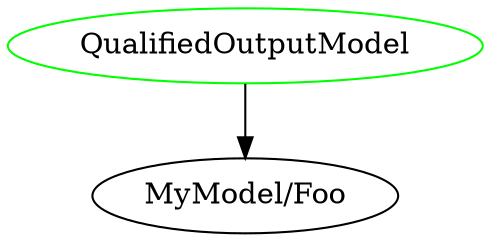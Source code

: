 digraph "QualifiedOutputModel" {
  overlap = false
  splines = true
  injector [label="QualifiedOutputModel",color=green];
  node1 [label="MyModel/Foo"];
  injector -> node1 [];
}
